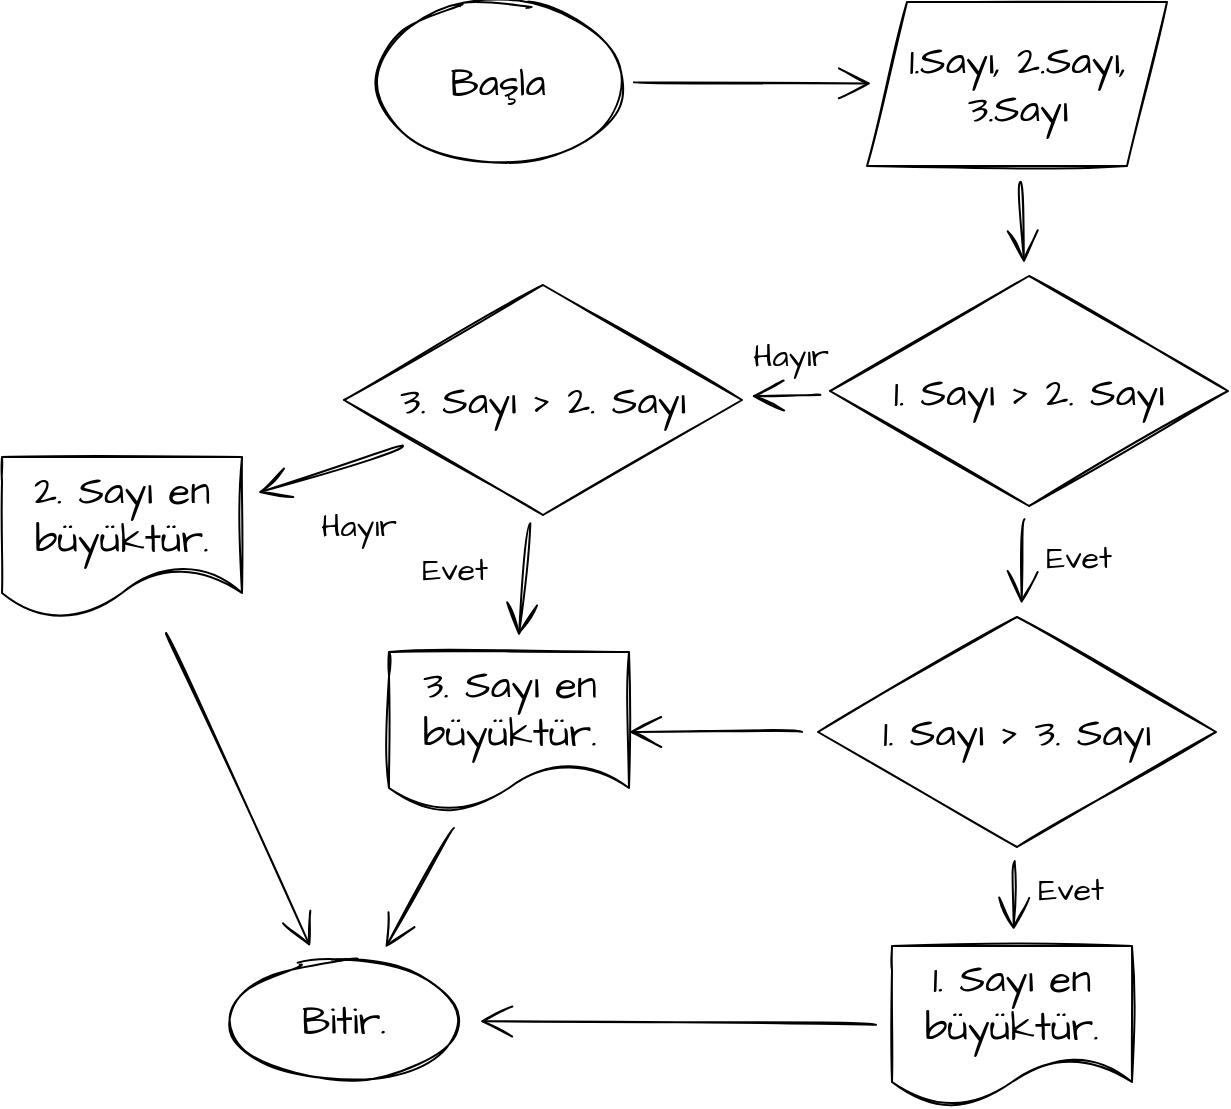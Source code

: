 <mxfile version="15.6.8" type="github">
  <diagram id="xFY2t82S8DsJu-r_vhXZ" name="Page-1">
    <mxGraphModel dx="2871" dy="1443" grid="0" gridSize="10" guides="1" tooltips="1" connect="1" arrows="1" fold="1" page="0" pageScale="1" pageWidth="827" pageHeight="1169" math="0" shadow="0">
      <root>
        <mxCell id="0" />
        <mxCell id="1" parent="0" />
        <mxCell id="AnClEVBY6hW8CLuT7jzg-3" value="" style="edgeStyle=none;curved=1;rounded=0;sketch=1;hachureGap=4;orthogonalLoop=1;jettySize=auto;html=1;fontFamily=Architects Daughter;fontSource=https%3A%2F%2Ffonts.googleapis.com%2Fcss%3Ffamily%3DArchitects%2BDaughter;fontSize=16;endArrow=open;startSize=14;endSize=14;sourcePerimeterSpacing=8;targetPerimeterSpacing=8;" edge="1" parent="1" source="AnClEVBY6hW8CLuT7jzg-1" target="AnClEVBY6hW8CLuT7jzg-2">
          <mxGeometry relative="1" as="geometry" />
        </mxCell>
        <mxCell id="AnClEVBY6hW8CLuT7jzg-1" value="Başla" style="ellipse;whiteSpace=wrap;html=1;sketch=1;hachureGap=4;pointerEvents=0;fontFamily=Architects Daughter;fontSource=https%3A%2F%2Ffonts.googleapis.com%2Fcss%3Ffamily%3DArchitects%2BDaughter;fontSize=20;" vertex="1" parent="1">
          <mxGeometry x="-646" y="-437" width="120" height="80" as="geometry" />
        </mxCell>
        <mxCell id="AnClEVBY6hW8CLuT7jzg-5" value="" style="edgeStyle=none;curved=1;rounded=0;sketch=1;hachureGap=4;orthogonalLoop=1;jettySize=auto;html=1;fontFamily=Architects Daughter;fontSource=https%3A%2F%2Ffonts.googleapis.com%2Fcss%3Ffamily%3DArchitects%2BDaughter;fontSize=16;endArrow=open;startSize=14;endSize=14;sourcePerimeterSpacing=8;targetPerimeterSpacing=8;" edge="1" parent="1" source="AnClEVBY6hW8CLuT7jzg-2" target="AnClEVBY6hW8CLuT7jzg-4">
          <mxGeometry relative="1" as="geometry" />
        </mxCell>
        <mxCell id="AnClEVBY6hW8CLuT7jzg-2" value="1.Sayı, 2.Sayı, 3.Sayı" style="shape=parallelogram;perimeter=parallelogramPerimeter;whiteSpace=wrap;html=1;fixedSize=1;sketch=1;hachureGap=4;pointerEvents=0;fontFamily=Architects Daughter;fontSource=https%3A%2F%2Ffonts.googleapis.com%2Fcss%3Ffamily%3DArchitects%2BDaughter;fontSize=20;" vertex="1" parent="1">
          <mxGeometry x="-401.5" y="-437" width="150" height="82" as="geometry" />
        </mxCell>
        <mxCell id="AnClEVBY6hW8CLuT7jzg-18" value="Hayır" style="edgeStyle=none;curved=1;rounded=0;sketch=1;hachureGap=4;orthogonalLoop=1;jettySize=auto;html=1;fontFamily=Architects Daughter;fontSource=https%3A%2F%2Ffonts.googleapis.com%2Fcss%3Ffamily%3DArchitects%2BDaughter;fontSize=16;endArrow=open;startSize=14;endSize=14;sourcePerimeterSpacing=8;targetPerimeterSpacing=8;" edge="1" parent="1" source="AnClEVBY6hW8CLuT7jzg-4" target="AnClEVBY6hW8CLuT7jzg-17">
          <mxGeometry x="-0.148" y="-20" relative="1" as="geometry">
            <mxPoint as="offset" />
          </mxGeometry>
        </mxCell>
        <mxCell id="AnClEVBY6hW8CLuT7jzg-39" value="Evet" style="edgeStyle=none;curved=1;rounded=0;sketch=1;hachureGap=4;orthogonalLoop=1;jettySize=auto;html=1;fontFamily=Architects Daughter;fontSource=https%3A%2F%2Ffonts.googleapis.com%2Fcss%3Ffamily%3DArchitects%2BDaughter;fontSize=16;endArrow=open;startSize=14;endSize=14;sourcePerimeterSpacing=8;targetPerimeterSpacing=8;" edge="1" parent="1" source="AnClEVBY6hW8CLuT7jzg-4" target="AnClEVBY6hW8CLuT7jzg-38">
          <mxGeometry x="-0.147" y="27" relative="1" as="geometry">
            <mxPoint as="offset" />
          </mxGeometry>
        </mxCell>
        <mxCell id="AnClEVBY6hW8CLuT7jzg-4" value="1. Sayı &amp;gt; 2. Sayı" style="rhombus;whiteSpace=wrap;html=1;sketch=1;hachureGap=4;pointerEvents=0;fontFamily=Architects Daughter;fontSource=https%3A%2F%2Ffonts.googleapis.com%2Fcss%3Ffamily%3DArchitects%2BDaughter;fontSize=20;" vertex="1" parent="1">
          <mxGeometry x="-420" y="-300" width="199" height="115" as="geometry" />
        </mxCell>
        <mxCell id="AnClEVBY6hW8CLuT7jzg-50" value="" style="edgeStyle=none;curved=1;rounded=0;sketch=1;hachureGap=4;orthogonalLoop=1;jettySize=auto;html=1;fontFamily=Architects Daughter;fontSource=https%3A%2F%2Ffonts.googleapis.com%2Fcss%3Ffamily%3DArchitects%2BDaughter;fontSize=16;endArrow=open;startSize=14;endSize=14;sourcePerimeterSpacing=8;targetPerimeterSpacing=8;" edge="1" parent="1" source="AnClEVBY6hW8CLuT7jzg-10" target="AnClEVBY6hW8CLuT7jzg-34">
          <mxGeometry relative="1" as="geometry" />
        </mxCell>
        <mxCell id="AnClEVBY6hW8CLuT7jzg-10" value="1. Sayı en büyüktür." style="shape=document;whiteSpace=wrap;html=1;boundedLbl=1;sketch=1;hachureGap=4;pointerEvents=0;fontFamily=Architects Daughter;fontSource=https%3A%2F%2Ffonts.googleapis.com%2Fcss%3Ffamily%3DArchitects%2BDaughter;fontSize=20;" vertex="1" parent="1">
          <mxGeometry x="-389" y="35" width="120" height="80" as="geometry" />
        </mxCell>
        <mxCell id="AnClEVBY6hW8CLuT7jzg-20" value="Evet" style="edgeStyle=none;curved=1;rounded=0;sketch=1;hachureGap=4;orthogonalLoop=1;jettySize=auto;html=1;fontFamily=Architects Daughter;fontSource=https%3A%2F%2Ffonts.googleapis.com%2Fcss%3Ffamily%3DArchitects%2BDaughter;fontSize=16;endArrow=open;startSize=14;endSize=14;sourcePerimeterSpacing=8;targetPerimeterSpacing=8;" edge="1" parent="1" source="AnClEVBY6hW8CLuT7jzg-17" target="AnClEVBY6hW8CLuT7jzg-19">
          <mxGeometry x="0.009" y="-35" relative="1" as="geometry">
            <mxPoint y="-1" as="offset" />
          </mxGeometry>
        </mxCell>
        <mxCell id="AnClEVBY6hW8CLuT7jzg-32" value="Hayır" style="edgeStyle=none;curved=1;rounded=0;sketch=1;hachureGap=4;orthogonalLoop=1;jettySize=auto;html=1;fontFamily=Architects Daughter;fontSource=https%3A%2F%2Ffonts.googleapis.com%2Fcss%3Ffamily%3DArchitects%2BDaughter;fontSize=16;endArrow=open;startSize=14;endSize=14;sourcePerimeterSpacing=8;targetPerimeterSpacing=8;" edge="1" parent="1" source="AnClEVBY6hW8CLuT7jzg-17" target="AnClEVBY6hW8CLuT7jzg-30">
          <mxGeometry x="-0.124" y="32" relative="1" as="geometry">
            <mxPoint y="-1" as="offset" />
          </mxGeometry>
        </mxCell>
        <mxCell id="AnClEVBY6hW8CLuT7jzg-17" value="3. Sayı &amp;gt; 2. Sayı" style="rhombus;whiteSpace=wrap;html=1;sketch=1;hachureGap=4;pointerEvents=0;fontFamily=Architects Daughter;fontSource=https%3A%2F%2Ffonts.googleapis.com%2Fcss%3Ffamily%3DArchitects%2BDaughter;fontSize=20;" vertex="1" parent="1">
          <mxGeometry x="-663" y="-295.5" width="199" height="115" as="geometry" />
        </mxCell>
        <mxCell id="AnClEVBY6hW8CLuT7jzg-49" value="" style="edgeStyle=none;curved=1;rounded=0;sketch=1;hachureGap=4;orthogonalLoop=1;jettySize=auto;html=1;fontFamily=Architects Daughter;fontSource=https%3A%2F%2Ffonts.googleapis.com%2Fcss%3Ffamily%3DArchitects%2BDaughter;fontSize=16;endArrow=open;startSize=14;endSize=14;sourcePerimeterSpacing=8;targetPerimeterSpacing=8;" edge="1" parent="1" source="AnClEVBY6hW8CLuT7jzg-19" target="AnClEVBY6hW8CLuT7jzg-34">
          <mxGeometry relative="1" as="geometry" />
        </mxCell>
        <mxCell id="AnClEVBY6hW8CLuT7jzg-19" value="3. Sayı en büyüktür." style="shape=document;whiteSpace=wrap;html=1;boundedLbl=1;sketch=1;hachureGap=4;pointerEvents=0;fontFamily=Architects Daughter;fontSource=https%3A%2F%2Ffonts.googleapis.com%2Fcss%3Ffamily%3DArchitects%2BDaughter;fontSize=20;" vertex="1" parent="1">
          <mxGeometry x="-640.5" y="-112" width="120" height="80" as="geometry" />
        </mxCell>
        <mxCell id="AnClEVBY6hW8CLuT7jzg-46" value="" style="edgeStyle=none;curved=1;rounded=0;sketch=1;hachureGap=4;orthogonalLoop=1;jettySize=auto;html=1;fontFamily=Architects Daughter;fontSource=https%3A%2F%2Ffonts.googleapis.com%2Fcss%3Ffamily%3DArchitects%2BDaughter;fontSize=16;endArrow=open;startSize=14;endSize=14;sourcePerimeterSpacing=8;targetPerimeterSpacing=8;" edge="1" parent="1" source="AnClEVBY6hW8CLuT7jzg-30" target="AnClEVBY6hW8CLuT7jzg-34">
          <mxGeometry relative="1" as="geometry" />
        </mxCell>
        <mxCell id="AnClEVBY6hW8CLuT7jzg-30" value="2. Sayı en büyüktür." style="shape=document;whiteSpace=wrap;html=1;boundedLbl=1;sketch=1;hachureGap=4;pointerEvents=0;fontFamily=Architects Daughter;fontSource=https%3A%2F%2Ffonts.googleapis.com%2Fcss%3Ffamily%3DArchitects%2BDaughter;fontSize=20;" vertex="1" parent="1">
          <mxGeometry x="-834" y="-209.5" width="120" height="80" as="geometry" />
        </mxCell>
        <mxCell id="AnClEVBY6hW8CLuT7jzg-34" value="Bitir." style="ellipse;whiteSpace=wrap;html=1;sketch=1;hachureGap=4;pointerEvents=0;fontFamily=Architects Daughter;fontSource=https%3A%2F%2Ffonts.googleapis.com%2Fcss%3Ffamily%3DArchitects%2BDaughter;fontSize=20;" vertex="1" parent="1">
          <mxGeometry x="-723" y="42" width="120" height="60" as="geometry" />
        </mxCell>
        <mxCell id="AnClEVBY6hW8CLuT7jzg-40" value="Evet" style="edgeStyle=none;curved=1;rounded=0;sketch=1;hachureGap=4;orthogonalLoop=1;jettySize=auto;html=1;fontFamily=Architects Daughter;fontSource=https%3A%2F%2Ffonts.googleapis.com%2Fcss%3Ffamily%3DArchitects%2BDaughter;fontSize=16;endArrow=open;startSize=14;endSize=14;sourcePerimeterSpacing=8;targetPerimeterSpacing=8;" edge="1" parent="1" source="AnClEVBY6hW8CLuT7jzg-38" target="AnClEVBY6hW8CLuT7jzg-10">
          <mxGeometry x="-0.2" y="28" relative="1" as="geometry">
            <mxPoint as="offset" />
          </mxGeometry>
        </mxCell>
        <mxCell id="AnClEVBY6hW8CLuT7jzg-43" value="" style="edgeStyle=none;curved=1;rounded=0;sketch=1;hachureGap=4;orthogonalLoop=1;jettySize=auto;html=1;fontFamily=Architects Daughter;fontSource=https%3A%2F%2Ffonts.googleapis.com%2Fcss%3Ffamily%3DArchitects%2BDaughter;fontSize=16;endArrow=open;startSize=14;endSize=14;sourcePerimeterSpacing=8;targetPerimeterSpacing=8;entryX=1;entryY=0.5;entryDx=0;entryDy=0;" edge="1" parent="1" source="AnClEVBY6hW8CLuT7jzg-38" target="AnClEVBY6hW8CLuT7jzg-19">
          <mxGeometry relative="1" as="geometry">
            <mxPoint x="-494" y="-52.011" as="targetPoint" />
          </mxGeometry>
        </mxCell>
        <mxCell id="AnClEVBY6hW8CLuT7jzg-38" value="1. Sayı &amp;gt; 3. Sayı" style="rhombus;whiteSpace=wrap;html=1;sketch=1;hachureGap=4;pointerEvents=0;fontFamily=Architects Daughter;fontSource=https%3A%2F%2Ffonts.googleapis.com%2Fcss%3Ffamily%3DArchitects%2BDaughter;fontSize=20;" vertex="1" parent="1">
          <mxGeometry x="-426" y="-129.5" width="199" height="115" as="geometry" />
        </mxCell>
      </root>
    </mxGraphModel>
  </diagram>
</mxfile>
